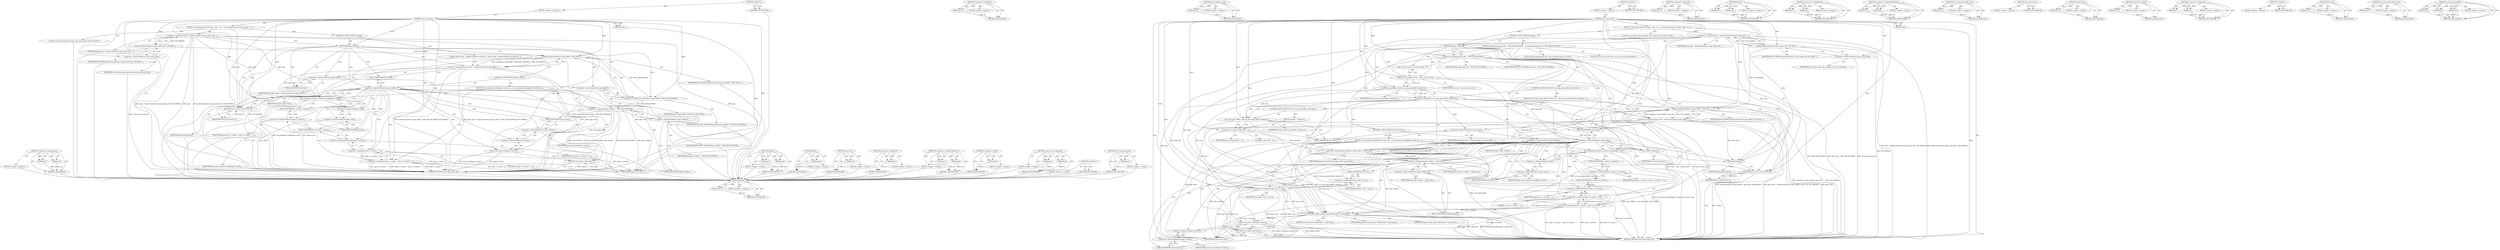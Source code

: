 digraph "account_pipe_buffers" {
vulnerable_110 [label=<(METHOD,&lt;operator&gt;.multiplication)>];
vulnerable_111 [label=<(PARAM,p1)>];
vulnerable_112 [label=<(PARAM,p2)>];
vulnerable_113 [label=<(BLOCK,&lt;empty&gt;,&lt;empty&gt;)>];
vulnerable_114 [label=<(METHOD_RETURN,ANY)>];
vulnerable_6 [label=<(METHOD,&lt;global&gt;)<SUB>1</SUB>>];
vulnerable_7 [label=<(BLOCK,&lt;empty&gt;,&lt;empty&gt;)<SUB>1</SUB>>];
vulnerable_8 [label=<(METHOD,alloc_pipe_info)<SUB>1</SUB>>];
vulnerable_9 [label=<(PARAM,void)<SUB>1</SUB>>];
vulnerable_10 [label=<(BLOCK,{
 	struct pipe_inode_info *pipe;
 
 	pipe = kz...,{
 	struct pipe_inode_info *pipe;
 
 	pipe = kz...)<SUB>2</SUB>>];
vulnerable_11 [label="<(LOCAL,struct pipe_inode_info* pipe: pipe_inode_info*)<SUB>3</SUB>>"];
vulnerable_12 [label=<(&lt;operator&gt;.assignment,pipe = kzalloc(sizeof(struct pipe_inode_info), ...)<SUB>5</SUB>>];
vulnerable_13 [label=<(IDENTIFIER,pipe,pipe = kzalloc(sizeof(struct pipe_inode_info), ...)<SUB>5</SUB>>];
vulnerable_14 [label=<(kzalloc,kzalloc(sizeof(struct pipe_inode_info), GFP_KER...)<SUB>5</SUB>>];
vulnerable_15 [label=<(&lt;operator&gt;.sizeOf,sizeof(struct pipe_inode_info))<SUB>5</SUB>>];
vulnerable_16 [label=<(IDENTIFIER,struct pipe_inode_info,sizeof(struct pipe_inode_info))<SUB>5</SUB>>];
vulnerable_17 [label=<(IDENTIFIER,GFP_KERNEL,kzalloc(sizeof(struct pipe_inode_info), GFP_KER...)<SUB>5</SUB>>];
vulnerable_18 [label=<(CONTROL_STRUCTURE,IF,if (pipe))<SUB>6</SUB>>];
vulnerable_19 [label=<(IDENTIFIER,pipe,if (pipe))<SUB>6</SUB>>];
vulnerable_20 [label=<(BLOCK,{
		pipe-&gt;bufs = kzalloc(sizeof(struct pipe_buf...,{
		pipe-&gt;bufs = kzalloc(sizeof(struct pipe_buf...)<SUB>6</SUB>>];
vulnerable_21 [label=<(&lt;operator&gt;.assignment,pipe-&gt;bufs = kzalloc(sizeof(struct pipe_buffer)...)<SUB>7</SUB>>];
vulnerable_22 [label=<(&lt;operator&gt;.indirectFieldAccess,pipe-&gt;bufs)<SUB>7</SUB>>];
vulnerable_23 [label=<(IDENTIFIER,pipe,pipe-&gt;bufs = kzalloc(sizeof(struct pipe_buffer)...)<SUB>7</SUB>>];
vulnerable_24 [label=<(FIELD_IDENTIFIER,bufs,bufs)<SUB>7</SUB>>];
vulnerable_25 [label=<(kzalloc,kzalloc(sizeof(struct pipe_buffer) * PIPE_DEF_B...)<SUB>7</SUB>>];
vulnerable_26 [label=<(&lt;operator&gt;.multiplication,sizeof(struct pipe_buffer) * PIPE_DEF_BUFFERS)<SUB>7</SUB>>];
vulnerable_27 [label=<(&lt;operator&gt;.sizeOf,sizeof(struct pipe_buffer))<SUB>7</SUB>>];
vulnerable_28 [label=<(IDENTIFIER,struct pipe_buffer,sizeof(struct pipe_buffer))<SUB>7</SUB>>];
vulnerable_29 [label=<(IDENTIFIER,PIPE_DEF_BUFFERS,sizeof(struct pipe_buffer) * PIPE_DEF_BUFFERS)<SUB>7</SUB>>];
vulnerable_30 [label=<(IDENTIFIER,GFP_KERNEL,kzalloc(sizeof(struct pipe_buffer) * PIPE_DEF_B...)<SUB>7</SUB>>];
vulnerable_31 [label=<(CONTROL_STRUCTURE,IF,if (pipe-&gt;bufs))<SUB>8</SUB>>];
vulnerable_32 [label=<(&lt;operator&gt;.indirectFieldAccess,pipe-&gt;bufs)<SUB>8</SUB>>];
vulnerable_33 [label=<(IDENTIFIER,pipe,if (pipe-&gt;bufs))<SUB>8</SUB>>];
vulnerable_34 [label=<(FIELD_IDENTIFIER,bufs,bufs)<SUB>8</SUB>>];
vulnerable_35 [label=<(BLOCK,{
 			init_waitqueue_head(&amp;pipe-&gt;wait);
 			pip...,{
 			init_waitqueue_head(&amp;pipe-&gt;wait);
 			pip...)<SUB>8</SUB>>];
vulnerable_36 [label=<(init_waitqueue_head,init_waitqueue_head(&amp;pipe-&gt;wait))<SUB>9</SUB>>];
vulnerable_37 [label=<(&lt;operator&gt;.addressOf,&amp;pipe-&gt;wait)<SUB>9</SUB>>];
vulnerable_38 [label=<(&lt;operator&gt;.indirectFieldAccess,pipe-&gt;wait)<SUB>9</SUB>>];
vulnerable_39 [label=<(IDENTIFIER,pipe,init_waitqueue_head(&amp;pipe-&gt;wait))<SUB>9</SUB>>];
vulnerable_40 [label=<(FIELD_IDENTIFIER,wait,wait)<SUB>9</SUB>>];
vulnerable_41 [label=<(&lt;operator&gt;.assignment,pipe-&gt;r_counter = pipe-&gt;w_counter = 1)<SUB>10</SUB>>];
vulnerable_42 [label=<(&lt;operator&gt;.indirectFieldAccess,pipe-&gt;r_counter)<SUB>10</SUB>>];
vulnerable_43 [label=<(IDENTIFIER,pipe,pipe-&gt;r_counter = pipe-&gt;w_counter = 1)<SUB>10</SUB>>];
vulnerable_44 [label=<(FIELD_IDENTIFIER,r_counter,r_counter)<SUB>10</SUB>>];
vulnerable_45 [label=<(&lt;operator&gt;.assignment,pipe-&gt;w_counter = 1)<SUB>10</SUB>>];
vulnerable_46 [label=<(&lt;operator&gt;.indirectFieldAccess,pipe-&gt;w_counter)<SUB>10</SUB>>];
vulnerable_47 [label=<(IDENTIFIER,pipe,pipe-&gt;w_counter = 1)<SUB>10</SUB>>];
vulnerable_48 [label=<(FIELD_IDENTIFIER,w_counter,w_counter)<SUB>10</SUB>>];
vulnerable_49 [label=<(LITERAL,1,pipe-&gt;w_counter = 1)<SUB>10</SUB>>];
vulnerable_50 [label=<(&lt;operator&gt;.assignment,pipe-&gt;buffers = PIPE_DEF_BUFFERS)<SUB>11</SUB>>];
vulnerable_51 [label=<(&lt;operator&gt;.indirectFieldAccess,pipe-&gt;buffers)<SUB>11</SUB>>];
vulnerable_52 [label=<(IDENTIFIER,pipe,pipe-&gt;buffers = PIPE_DEF_BUFFERS)<SUB>11</SUB>>];
vulnerable_53 [label=<(FIELD_IDENTIFIER,buffers,buffers)<SUB>11</SUB>>];
vulnerable_54 [label=<(IDENTIFIER,PIPE_DEF_BUFFERS,pipe-&gt;buffers = PIPE_DEF_BUFFERS)<SUB>11</SUB>>];
vulnerable_55 [label=<(mutex_init,mutex_init(&amp;pipe-&gt;mutex))<SUB>12</SUB>>];
vulnerable_56 [label=<(&lt;operator&gt;.addressOf,&amp;pipe-&gt;mutex)<SUB>12</SUB>>];
vulnerable_57 [label=<(&lt;operator&gt;.indirectFieldAccess,pipe-&gt;mutex)<SUB>12</SUB>>];
vulnerable_58 [label=<(IDENTIFIER,pipe,mutex_init(&amp;pipe-&gt;mutex))<SUB>12</SUB>>];
vulnerable_59 [label=<(FIELD_IDENTIFIER,mutex,mutex)<SUB>12</SUB>>];
vulnerable_60 [label=<(RETURN,return pipe;,return pipe;)<SUB>13</SUB>>];
vulnerable_61 [label=<(IDENTIFIER,pipe,return pipe;)<SUB>13</SUB>>];
vulnerable_62 [label=<(kfree,kfree(pipe))<SUB>15</SUB>>];
vulnerable_63 [label=<(IDENTIFIER,pipe,kfree(pipe))<SUB>15</SUB>>];
vulnerable_64 [label=<(RETURN,return NULL;,return NULL;)<SUB>18</SUB>>];
vulnerable_65 [label=<(IDENTIFIER,NULL,return NULL;)<SUB>18</SUB>>];
vulnerable_66 [label=<(METHOD_RETURN,struct pipe_inode_info)<SUB>1</SUB>>];
vulnerable_68 [label=<(METHOD_RETURN,ANY)<SUB>1</SUB>>];
vulnerable_96 [label=<(METHOD,kzalloc)>];
vulnerable_97 [label=<(PARAM,p1)>];
vulnerable_98 [label=<(PARAM,p2)>];
vulnerable_99 [label=<(BLOCK,&lt;empty&gt;,&lt;empty&gt;)>];
vulnerable_100 [label=<(METHOD_RETURN,ANY)>];
vulnerable_127 [label=<(METHOD,kfree)>];
vulnerable_128 [label=<(PARAM,p1)>];
vulnerable_129 [label=<(BLOCK,&lt;empty&gt;,&lt;empty&gt;)>];
vulnerable_130 [label=<(METHOD_RETURN,ANY)>];
vulnerable_123 [label=<(METHOD,mutex_init)>];
vulnerable_124 [label=<(PARAM,p1)>];
vulnerable_125 [label=<(BLOCK,&lt;empty&gt;,&lt;empty&gt;)>];
vulnerable_126 [label=<(METHOD_RETURN,ANY)>];
vulnerable_119 [label=<(METHOD,&lt;operator&gt;.addressOf)>];
vulnerable_120 [label=<(PARAM,p1)>];
vulnerable_121 [label=<(BLOCK,&lt;empty&gt;,&lt;empty&gt;)>];
vulnerable_122 [label=<(METHOD_RETURN,ANY)>];
vulnerable_105 [label=<(METHOD,&lt;operator&gt;.indirectFieldAccess)>];
vulnerable_106 [label=<(PARAM,p1)>];
vulnerable_107 [label=<(PARAM,p2)>];
vulnerable_108 [label=<(BLOCK,&lt;empty&gt;,&lt;empty&gt;)>];
vulnerable_109 [label=<(METHOD_RETURN,ANY)>];
vulnerable_101 [label=<(METHOD,&lt;operator&gt;.sizeOf)>];
vulnerable_102 [label=<(PARAM,p1)>];
vulnerable_103 [label=<(BLOCK,&lt;empty&gt;,&lt;empty&gt;)>];
vulnerable_104 [label=<(METHOD_RETURN,ANY)>];
vulnerable_91 [label=<(METHOD,&lt;operator&gt;.assignment)>];
vulnerable_92 [label=<(PARAM,p1)>];
vulnerable_93 [label=<(PARAM,p2)>];
vulnerable_94 [label=<(BLOCK,&lt;empty&gt;,&lt;empty&gt;)>];
vulnerable_95 [label=<(METHOD_RETURN,ANY)>];
vulnerable_85 [label=<(METHOD,&lt;global&gt;)<SUB>1</SUB>>];
vulnerable_86 [label=<(BLOCK,&lt;empty&gt;,&lt;empty&gt;)>];
vulnerable_87 [label=<(METHOD_RETURN,ANY)>];
vulnerable_115 [label=<(METHOD,init_waitqueue_head)>];
vulnerable_116 [label=<(PARAM,p1)>];
vulnerable_117 [label=<(BLOCK,&lt;empty&gt;,&lt;empty&gt;)>];
vulnerable_118 [label=<(METHOD_RETURN,ANY)>];
fixed_187 [label=<(METHOD,kfree)>];
fixed_188 [label=<(PARAM,p1)>];
fixed_189 [label=<(BLOCK,&lt;empty&gt;,&lt;empty&gt;)>];
fixed_190 [label=<(METHOD_RETURN,ANY)>];
fixed_143 [label=<(METHOD,&lt;operator&gt;.logicalNot)>];
fixed_144 [label=<(PARAM,p1)>];
fixed_145 [label=<(BLOCK,&lt;empty&gt;,&lt;empty&gt;)>];
fixed_146 [label=<(METHOD_RETURN,ANY)>];
fixed_165 [label=<(METHOD,init_waitqueue_head)>];
fixed_166 [label=<(PARAM,p1)>];
fixed_167 [label=<(BLOCK,&lt;empty&gt;,&lt;empty&gt;)>];
fixed_168 [label=<(METHOD_RETURN,ANY)>];
fixed_6 [label=<(METHOD,&lt;global&gt;)<SUB>1</SUB>>];
fixed_7 [label=<(BLOCK,&lt;empty&gt;,&lt;empty&gt;)<SUB>1</SUB>>];
fixed_8 [label=<(METHOD,alloc_pipe_info)<SUB>1</SUB>>];
fixed_9 [label=<(PARAM,void)<SUB>1</SUB>>];
fixed_10 [label=<(BLOCK,{
 	struct pipe_inode_info *pipe;
 
 	pipe = kz...,{
 	struct pipe_inode_info *pipe;
 
 	pipe = kz...)<SUB>2</SUB>>];
fixed_11 [label="<(LOCAL,struct pipe_inode_info* pipe: pipe_inode_info*)<SUB>3</SUB>>"];
fixed_12 [label=<(&lt;operator&gt;.assignment,pipe = kzalloc(sizeof(struct pipe_inode_info), ...)<SUB>5</SUB>>];
fixed_13 [label=<(IDENTIFIER,pipe,pipe = kzalloc(sizeof(struct pipe_inode_info), ...)<SUB>5</SUB>>];
fixed_14 [label=<(kzalloc,kzalloc(sizeof(struct pipe_inode_info), GFP_KER...)<SUB>5</SUB>>];
fixed_15 [label=<(&lt;operator&gt;.sizeOf,sizeof(struct pipe_inode_info))<SUB>5</SUB>>];
fixed_16 [label=<(IDENTIFIER,struct pipe_inode_info,sizeof(struct pipe_inode_info))<SUB>5</SUB>>];
fixed_17 [label=<(IDENTIFIER,GFP_KERNEL,kzalloc(sizeof(struct pipe_inode_info), GFP_KER...)<SUB>5</SUB>>];
fixed_18 [label=<(CONTROL_STRUCTURE,IF,if (pipe))<SUB>6</SUB>>];
fixed_19 [label=<(IDENTIFIER,pipe,if (pipe))<SUB>6</SUB>>];
fixed_20 [label=<(BLOCK,{
		unsigned long pipe_bufs = PIPE_DEF_BUFFERS;...,{
		unsigned long pipe_bufs = PIPE_DEF_BUFFERS;...)<SUB>6</SUB>>];
fixed_21 [label="<(LOCAL,long unsigned pipe_bufs: long unsigned)<SUB>7</SUB>>"];
fixed_22 [label=<(&lt;operator&gt;.assignment,pipe_bufs = PIPE_DEF_BUFFERS)<SUB>7</SUB>>];
fixed_23 [label=<(IDENTIFIER,pipe_bufs,pipe_bufs = PIPE_DEF_BUFFERS)<SUB>7</SUB>>];
fixed_24 [label=<(IDENTIFIER,PIPE_DEF_BUFFERS,pipe_bufs = PIPE_DEF_BUFFERS)<SUB>7</SUB>>];
fixed_25 [label="<(LOCAL,struct user_struct* user: user_struct*)<SUB>8</SUB>>"];
fixed_26 [label=<(&lt;operator&gt;.assignment,*user = get_current_user())<SUB>8</SUB>>];
fixed_27 [label=<(IDENTIFIER,user,*user = get_current_user())<SUB>8</SUB>>];
fixed_28 [label=<(get_current_user,get_current_user())<SUB>8</SUB>>];
fixed_29 [label=<(CONTROL_STRUCTURE,IF,if (!too_many_pipe_buffers_hard(user)))<SUB>10</SUB>>];
fixed_30 [label=<(&lt;operator&gt;.logicalNot,!too_many_pipe_buffers_hard(user))<SUB>10</SUB>>];
fixed_31 [label=<(too_many_pipe_buffers_hard,too_many_pipe_buffers_hard(user))<SUB>10</SUB>>];
fixed_32 [label=<(IDENTIFIER,user,too_many_pipe_buffers_hard(user))<SUB>10</SUB>>];
fixed_33 [label=<(BLOCK,{
			if (too_many_pipe_buffers_soft(user))
				...,{
			if (too_many_pipe_buffers_soft(user))
				...)<SUB>10</SUB>>];
fixed_34 [label=<(CONTROL_STRUCTURE,IF,if (too_many_pipe_buffers_soft(user)))<SUB>11</SUB>>];
fixed_35 [label=<(too_many_pipe_buffers_soft,too_many_pipe_buffers_soft(user))<SUB>11</SUB>>];
fixed_36 [label=<(IDENTIFIER,user,too_many_pipe_buffers_soft(user))<SUB>11</SUB>>];
fixed_37 [label=<(BLOCK,&lt;empty&gt;,&lt;empty&gt;)<SUB>12</SUB>>];
fixed_38 [label=<(&lt;operator&gt;.assignment,pipe_bufs = 1)<SUB>12</SUB>>];
fixed_39 [label=<(IDENTIFIER,pipe_bufs,pipe_bufs = 1)<SUB>12</SUB>>];
fixed_40 [label=<(LITERAL,1,pipe_bufs = 1)<SUB>12</SUB>>];
fixed_41 [label=<(&lt;operator&gt;.assignment,pipe-&gt;bufs = kzalloc(sizeof(struct pipe_buffer)...)<SUB>13</SUB>>];
fixed_42 [label=<(&lt;operator&gt;.indirectFieldAccess,pipe-&gt;bufs)<SUB>13</SUB>>];
fixed_43 [label=<(IDENTIFIER,pipe,pipe-&gt;bufs = kzalloc(sizeof(struct pipe_buffer)...)<SUB>13</SUB>>];
fixed_44 [label=<(FIELD_IDENTIFIER,bufs,bufs)<SUB>13</SUB>>];
fixed_45 [label=<(kzalloc,kzalloc(sizeof(struct pipe_buffer) * pipe_bufs,...)<SUB>13</SUB>>];
fixed_46 [label=<(&lt;operator&gt;.multiplication,sizeof(struct pipe_buffer) * pipe_bufs)<SUB>13</SUB>>];
fixed_47 [label=<(&lt;operator&gt;.sizeOf,sizeof(struct pipe_buffer))<SUB>13</SUB>>];
fixed_48 [label=<(IDENTIFIER,struct pipe_buffer,sizeof(struct pipe_buffer))<SUB>13</SUB>>];
fixed_49 [label=<(IDENTIFIER,pipe_bufs,sizeof(struct pipe_buffer) * pipe_bufs)<SUB>13</SUB>>];
fixed_50 [label=<(IDENTIFIER,GFP_KERNEL,kzalloc(sizeof(struct pipe_buffer) * pipe_bufs,...)<SUB>13</SUB>>];
fixed_51 [label=<(CONTROL_STRUCTURE,IF,if (pipe-&gt;bufs))<SUB>16</SUB>>];
fixed_52 [label=<(&lt;operator&gt;.indirectFieldAccess,pipe-&gt;bufs)<SUB>16</SUB>>];
fixed_53 [label=<(IDENTIFIER,pipe,if (pipe-&gt;bufs))<SUB>16</SUB>>];
fixed_54 [label=<(FIELD_IDENTIFIER,bufs,bufs)<SUB>16</SUB>>];
fixed_55 [label=<(BLOCK,{
 			init_waitqueue_head(&amp;pipe-&gt;wait);
 			pip...,{
 			init_waitqueue_head(&amp;pipe-&gt;wait);
 			pip...)<SUB>16</SUB>>];
fixed_56 [label=<(init_waitqueue_head,init_waitqueue_head(&amp;pipe-&gt;wait))<SUB>17</SUB>>];
fixed_57 [label=<(&lt;operator&gt;.addressOf,&amp;pipe-&gt;wait)<SUB>17</SUB>>];
fixed_58 [label=<(&lt;operator&gt;.indirectFieldAccess,pipe-&gt;wait)<SUB>17</SUB>>];
fixed_59 [label=<(IDENTIFIER,pipe,init_waitqueue_head(&amp;pipe-&gt;wait))<SUB>17</SUB>>];
fixed_60 [label=<(FIELD_IDENTIFIER,wait,wait)<SUB>17</SUB>>];
fixed_61 [label=<(&lt;operator&gt;.assignment,pipe-&gt;r_counter = pipe-&gt;w_counter = 1)<SUB>18</SUB>>];
fixed_62 [label=<(&lt;operator&gt;.indirectFieldAccess,pipe-&gt;r_counter)<SUB>18</SUB>>];
fixed_63 [label=<(IDENTIFIER,pipe,pipe-&gt;r_counter = pipe-&gt;w_counter = 1)<SUB>18</SUB>>];
fixed_64 [label=<(FIELD_IDENTIFIER,r_counter,r_counter)<SUB>18</SUB>>];
fixed_65 [label=<(&lt;operator&gt;.assignment,pipe-&gt;w_counter = 1)<SUB>18</SUB>>];
fixed_66 [label=<(&lt;operator&gt;.indirectFieldAccess,pipe-&gt;w_counter)<SUB>18</SUB>>];
fixed_67 [label=<(IDENTIFIER,pipe,pipe-&gt;w_counter = 1)<SUB>18</SUB>>];
fixed_68 [label=<(FIELD_IDENTIFIER,w_counter,w_counter)<SUB>18</SUB>>];
fixed_69 [label=<(LITERAL,1,pipe-&gt;w_counter = 1)<SUB>18</SUB>>];
fixed_70 [label=<(&lt;operator&gt;.assignment,pipe-&gt;buffers = pipe_bufs)<SUB>19</SUB>>];
fixed_71 [label=<(&lt;operator&gt;.indirectFieldAccess,pipe-&gt;buffers)<SUB>19</SUB>>];
fixed_72 [label=<(IDENTIFIER,pipe,pipe-&gt;buffers = pipe_bufs)<SUB>19</SUB>>];
fixed_73 [label=<(FIELD_IDENTIFIER,buffers,buffers)<SUB>19</SUB>>];
fixed_74 [label=<(IDENTIFIER,pipe_bufs,pipe-&gt;buffers = pipe_bufs)<SUB>19</SUB>>];
fixed_75 [label=<(&lt;operator&gt;.assignment,pipe-&gt;user = user)<SUB>20</SUB>>];
fixed_76 [label=<(&lt;operator&gt;.indirectFieldAccess,pipe-&gt;user)<SUB>20</SUB>>];
fixed_77 [label=<(IDENTIFIER,pipe,pipe-&gt;user = user)<SUB>20</SUB>>];
fixed_78 [label=<(FIELD_IDENTIFIER,user,user)<SUB>20</SUB>>];
fixed_79 [label=<(IDENTIFIER,user,pipe-&gt;user = user)<SUB>20</SUB>>];
fixed_80 [label=<(account_pipe_buffers,account_pipe_buffers(pipe, 0, pipe_bufs))<SUB>21</SUB>>];
fixed_81 [label=<(IDENTIFIER,pipe,account_pipe_buffers(pipe, 0, pipe_bufs))<SUB>21</SUB>>];
fixed_82 [label=<(LITERAL,0,account_pipe_buffers(pipe, 0, pipe_bufs))<SUB>21</SUB>>];
fixed_83 [label=<(IDENTIFIER,pipe_bufs,account_pipe_buffers(pipe, 0, pipe_bufs))<SUB>21</SUB>>];
fixed_84 [label=<(mutex_init,mutex_init(&amp;pipe-&gt;mutex))<SUB>22</SUB>>];
fixed_85 [label=<(&lt;operator&gt;.addressOf,&amp;pipe-&gt;mutex)<SUB>22</SUB>>];
fixed_86 [label=<(&lt;operator&gt;.indirectFieldAccess,pipe-&gt;mutex)<SUB>22</SUB>>];
fixed_87 [label=<(IDENTIFIER,pipe,mutex_init(&amp;pipe-&gt;mutex))<SUB>22</SUB>>];
fixed_88 [label=<(FIELD_IDENTIFIER,mutex,mutex)<SUB>22</SUB>>];
fixed_89 [label=<(RETURN,return pipe;,return pipe;)<SUB>23</SUB>>];
fixed_90 [label=<(IDENTIFIER,pipe,return pipe;)<SUB>23</SUB>>];
fixed_91 [label=<(free_uid,free_uid(user))<SUB>25</SUB>>];
fixed_92 [label=<(IDENTIFIER,user,free_uid(user))<SUB>25</SUB>>];
fixed_93 [label=<(kfree,kfree(pipe))<SUB>26</SUB>>];
fixed_94 [label=<(IDENTIFIER,pipe,kfree(pipe))<SUB>26</SUB>>];
fixed_95 [label=<(RETURN,return NULL;,return NULL;)<SUB>29</SUB>>];
fixed_96 [label=<(IDENTIFIER,NULL,return NULL;)<SUB>29</SUB>>];
fixed_97 [label=<(METHOD_RETURN,struct pipe_inode_info)<SUB>1</SUB>>];
fixed_99 [label=<(METHOD_RETURN,ANY)<SUB>1</SUB>>];
fixed_169 [label=<(METHOD,&lt;operator&gt;.addressOf)>];
fixed_170 [label=<(PARAM,p1)>];
fixed_171 [label=<(BLOCK,&lt;empty&gt;,&lt;empty&gt;)>];
fixed_172 [label=<(METHOD_RETURN,ANY)>];
fixed_131 [label=<(METHOD,kzalloc)>];
fixed_132 [label=<(PARAM,p1)>];
fixed_133 [label=<(PARAM,p2)>];
fixed_134 [label=<(BLOCK,&lt;empty&gt;,&lt;empty&gt;)>];
fixed_135 [label=<(METHOD_RETURN,ANY)>];
fixed_160 [label=<(METHOD,&lt;operator&gt;.multiplication)>];
fixed_161 [label=<(PARAM,p1)>];
fixed_162 [label=<(PARAM,p2)>];
fixed_163 [label=<(BLOCK,&lt;empty&gt;,&lt;empty&gt;)>];
fixed_164 [label=<(METHOD_RETURN,ANY)>];
fixed_155 [label=<(METHOD,&lt;operator&gt;.indirectFieldAccess)>];
fixed_156 [label=<(PARAM,p1)>];
fixed_157 [label=<(PARAM,p2)>];
fixed_158 [label=<(BLOCK,&lt;empty&gt;,&lt;empty&gt;)>];
fixed_159 [label=<(METHOD_RETURN,ANY)>];
fixed_151 [label=<(METHOD,too_many_pipe_buffers_soft)>];
fixed_152 [label=<(PARAM,p1)>];
fixed_153 [label=<(BLOCK,&lt;empty&gt;,&lt;empty&gt;)>];
fixed_154 [label=<(METHOD_RETURN,ANY)>];
fixed_140 [label=<(METHOD,get_current_user)>];
fixed_141 [label=<(BLOCK,&lt;empty&gt;,&lt;empty&gt;)>];
fixed_142 [label=<(METHOD_RETURN,ANY)>];
fixed_179 [label=<(METHOD,mutex_init)>];
fixed_180 [label=<(PARAM,p1)>];
fixed_181 [label=<(BLOCK,&lt;empty&gt;,&lt;empty&gt;)>];
fixed_182 [label=<(METHOD_RETURN,ANY)>];
fixed_136 [label=<(METHOD,&lt;operator&gt;.sizeOf)>];
fixed_137 [label=<(PARAM,p1)>];
fixed_138 [label=<(BLOCK,&lt;empty&gt;,&lt;empty&gt;)>];
fixed_139 [label=<(METHOD_RETURN,ANY)>];
fixed_126 [label=<(METHOD,&lt;operator&gt;.assignment)>];
fixed_127 [label=<(PARAM,p1)>];
fixed_128 [label=<(PARAM,p2)>];
fixed_129 [label=<(BLOCK,&lt;empty&gt;,&lt;empty&gt;)>];
fixed_130 [label=<(METHOD_RETURN,ANY)>];
fixed_120 [label=<(METHOD,&lt;global&gt;)<SUB>1</SUB>>];
fixed_121 [label=<(BLOCK,&lt;empty&gt;,&lt;empty&gt;)>];
fixed_122 [label=<(METHOD_RETURN,ANY)>];
fixed_183 [label=<(METHOD,free_uid)>];
fixed_184 [label=<(PARAM,p1)>];
fixed_185 [label=<(BLOCK,&lt;empty&gt;,&lt;empty&gt;)>];
fixed_186 [label=<(METHOD_RETURN,ANY)>];
fixed_147 [label=<(METHOD,too_many_pipe_buffers_hard)>];
fixed_148 [label=<(PARAM,p1)>];
fixed_149 [label=<(BLOCK,&lt;empty&gt;,&lt;empty&gt;)>];
fixed_150 [label=<(METHOD_RETURN,ANY)>];
fixed_173 [label=<(METHOD,account_pipe_buffers)>];
fixed_174 [label=<(PARAM,p1)>];
fixed_175 [label=<(PARAM,p2)>];
fixed_176 [label=<(PARAM,p3)>];
fixed_177 [label=<(BLOCK,&lt;empty&gt;,&lt;empty&gt;)>];
fixed_178 [label=<(METHOD_RETURN,ANY)>];
vulnerable_110 -> vulnerable_111  [key=0, label="AST: "];
vulnerable_110 -> vulnerable_111  [key=1, label="DDG: "];
vulnerable_110 -> vulnerable_113  [key=0, label="AST: "];
vulnerable_110 -> vulnerable_112  [key=0, label="AST: "];
vulnerable_110 -> vulnerable_112  [key=1, label="DDG: "];
vulnerable_110 -> vulnerable_114  [key=0, label="AST: "];
vulnerable_110 -> vulnerable_114  [key=1, label="CFG: "];
vulnerable_111 -> vulnerable_114  [key=0, label="DDG: p1"];
vulnerable_112 -> vulnerable_114  [key=0, label="DDG: p2"];
vulnerable_113 -> fixed_187  [key=0];
vulnerable_114 -> fixed_187  [key=0];
vulnerable_6 -> vulnerable_7  [key=0, label="AST: "];
vulnerable_6 -> vulnerable_68  [key=0, label="AST: "];
vulnerable_6 -> vulnerable_68  [key=1, label="CFG: "];
vulnerable_7 -> vulnerable_8  [key=0, label="AST: "];
vulnerable_8 -> vulnerable_9  [key=0, label="AST: "];
vulnerable_8 -> vulnerable_9  [key=1, label="DDG: "];
vulnerable_8 -> vulnerable_10  [key=0, label="AST: "];
vulnerable_8 -> vulnerable_66  [key=0, label="AST: "];
vulnerable_8 -> vulnerable_15  [key=0, label="CFG: "];
vulnerable_8 -> vulnerable_64  [key=0, label="DDG: "];
vulnerable_8 -> vulnerable_19  [key=0, label="DDG: "];
vulnerable_8 -> vulnerable_65  [key=0, label="DDG: "];
vulnerable_8 -> vulnerable_14  [key=0, label="DDG: "];
vulnerable_8 -> vulnerable_62  [key=0, label="DDG: "];
vulnerable_8 -> vulnerable_25  [key=0, label="DDG: "];
vulnerable_8 -> vulnerable_41  [key=0, label="DDG: "];
vulnerable_8 -> vulnerable_50  [key=0, label="DDG: "];
vulnerable_8 -> vulnerable_26  [key=0, label="DDG: "];
vulnerable_8 -> vulnerable_61  [key=0, label="DDG: "];
vulnerable_8 -> vulnerable_45  [key=0, label="DDG: "];
vulnerable_9 -> vulnerable_66  [key=0, label="DDG: "];
vulnerable_10 -> vulnerable_11  [key=0, label="AST: "];
vulnerable_10 -> vulnerable_12  [key=0, label="AST: "];
vulnerable_10 -> vulnerable_18  [key=0, label="AST: "];
vulnerable_10 -> vulnerable_64  [key=0, label="AST: "];
vulnerable_11 -> fixed_187  [key=0];
vulnerable_12 -> vulnerable_13  [key=0, label="AST: "];
vulnerable_12 -> vulnerable_14  [key=0, label="AST: "];
vulnerable_12 -> vulnerable_19  [key=0, label="CFG: "];
vulnerable_12 -> vulnerable_66  [key=0, label="DDG: pipe"];
vulnerable_12 -> vulnerable_66  [key=1, label="DDG: kzalloc(sizeof(struct pipe_inode_info), GFP_KERNEL)"];
vulnerable_12 -> vulnerable_66  [key=2, label="DDG: pipe = kzalloc(sizeof(struct pipe_inode_info), GFP_KERNEL)"];
vulnerable_12 -> vulnerable_62  [key=0, label="DDG: pipe"];
vulnerable_12 -> vulnerable_36  [key=0, label="DDG: pipe"];
vulnerable_12 -> vulnerable_55  [key=0, label="DDG: pipe"];
vulnerable_12 -> vulnerable_61  [key=0, label="DDG: pipe"];
vulnerable_13 -> fixed_187  [key=0];
vulnerable_14 -> vulnerable_15  [key=0, label="AST: "];
vulnerable_14 -> vulnerable_17  [key=0, label="AST: "];
vulnerable_14 -> vulnerable_12  [key=0, label="CFG: "];
vulnerable_14 -> vulnerable_12  [key=1, label="DDG: GFP_KERNEL"];
vulnerable_14 -> vulnerable_25  [key=0, label="DDG: GFP_KERNEL"];
vulnerable_15 -> vulnerable_16  [key=0, label="AST: "];
vulnerable_15 -> vulnerable_14  [key=0, label="CFG: "];
vulnerable_15 -> vulnerable_66  [key=0, label="DDG: struct pipe_inode_info"];
vulnerable_16 -> fixed_187  [key=0];
vulnerable_17 -> fixed_187  [key=0];
vulnerable_18 -> vulnerable_19  [key=0, label="AST: "];
vulnerable_18 -> vulnerable_20  [key=0, label="AST: "];
vulnerable_19 -> vulnerable_24  [key=0, label="CFG: "];
vulnerable_19 -> vulnerable_24  [key=1, label="CDG: "];
vulnerable_19 -> vulnerable_64  [key=0, label="CFG: "];
vulnerable_19 -> vulnerable_64  [key=1, label="CDG: "];
vulnerable_19 -> vulnerable_34  [key=0, label="CDG: "];
vulnerable_19 -> vulnerable_21  [key=0, label="CDG: "];
vulnerable_19 -> vulnerable_32  [key=0, label="CDG: "];
vulnerable_19 -> vulnerable_26  [key=0, label="CDG: "];
vulnerable_19 -> vulnerable_25  [key=0, label="CDG: "];
vulnerable_19 -> vulnerable_22  [key=0, label="CDG: "];
vulnerable_19 -> vulnerable_27  [key=0, label="CDG: "];
vulnerable_20 -> vulnerable_21  [key=0, label="AST: "];
vulnerable_20 -> vulnerable_31  [key=0, label="AST: "];
vulnerable_20 -> vulnerable_62  [key=0, label="AST: "];
vulnerable_21 -> vulnerable_22  [key=0, label="AST: "];
vulnerable_21 -> vulnerable_25  [key=0, label="AST: "];
vulnerable_21 -> vulnerable_34  [key=0, label="CFG: "];
vulnerable_21 -> vulnerable_66  [key=0, label="DDG: pipe-&gt;bufs"];
vulnerable_21 -> vulnerable_66  [key=1, label="DDG: kzalloc(sizeof(struct pipe_buffer) * PIPE_DEF_BUFFERS, GFP_KERNEL)"];
vulnerable_21 -> vulnerable_66  [key=2, label="DDG: pipe-&gt;bufs = kzalloc(sizeof(struct pipe_buffer) * PIPE_DEF_BUFFERS, GFP_KERNEL)"];
vulnerable_21 -> vulnerable_62  [key=0, label="DDG: pipe-&gt;bufs"];
vulnerable_21 -> vulnerable_61  [key=0, label="DDG: pipe-&gt;bufs"];
vulnerable_22 -> vulnerable_23  [key=0, label="AST: "];
vulnerable_22 -> vulnerable_24  [key=0, label="AST: "];
vulnerable_22 -> vulnerable_27  [key=0, label="CFG: "];
vulnerable_23 -> fixed_187  [key=0];
vulnerable_24 -> vulnerable_22  [key=0, label="CFG: "];
vulnerable_25 -> vulnerable_26  [key=0, label="AST: "];
vulnerable_25 -> vulnerable_30  [key=0, label="AST: "];
vulnerable_25 -> vulnerable_21  [key=0, label="CFG: "];
vulnerable_25 -> vulnerable_21  [key=1, label="DDG: sizeof(struct pipe_buffer) * PIPE_DEF_BUFFERS"];
vulnerable_25 -> vulnerable_21  [key=2, label="DDG: GFP_KERNEL"];
vulnerable_25 -> vulnerable_66  [key=0, label="DDG: sizeof(struct pipe_buffer) * PIPE_DEF_BUFFERS"];
vulnerable_25 -> vulnerable_66  [key=1, label="DDG: GFP_KERNEL"];
vulnerable_26 -> vulnerable_27  [key=0, label="AST: "];
vulnerable_26 -> vulnerable_29  [key=0, label="AST: "];
vulnerable_26 -> vulnerable_25  [key=0, label="CFG: "];
vulnerable_26 -> vulnerable_25  [key=1, label="DDG: PIPE_DEF_BUFFERS"];
vulnerable_26 -> vulnerable_50  [key=0, label="DDG: PIPE_DEF_BUFFERS"];
vulnerable_27 -> vulnerable_28  [key=0, label="AST: "];
vulnerable_27 -> vulnerable_26  [key=0, label="CFG: "];
vulnerable_27 -> vulnerable_66  [key=0, label="DDG: struct pipe_buffer"];
vulnerable_28 -> fixed_187  [key=0];
vulnerable_29 -> fixed_187  [key=0];
vulnerable_30 -> fixed_187  [key=0];
vulnerable_31 -> vulnerable_32  [key=0, label="AST: "];
vulnerable_31 -> vulnerable_35  [key=0, label="AST: "];
vulnerable_32 -> vulnerable_33  [key=0, label="AST: "];
vulnerable_32 -> vulnerable_34  [key=0, label="AST: "];
vulnerable_32 -> vulnerable_40  [key=0, label="CFG: "];
vulnerable_32 -> vulnerable_40  [key=1, label="CDG: "];
vulnerable_32 -> vulnerable_62  [key=0, label="CFG: "];
vulnerable_32 -> vulnerable_62  [key=1, label="CDG: "];
vulnerable_32 -> vulnerable_48  [key=0, label="CDG: "];
vulnerable_32 -> vulnerable_60  [key=0, label="CDG: "];
vulnerable_32 -> vulnerable_64  [key=0, label="CDG: "];
vulnerable_32 -> vulnerable_42  [key=0, label="CDG: "];
vulnerable_32 -> vulnerable_51  [key=0, label="CDG: "];
vulnerable_32 -> vulnerable_57  [key=0, label="CDG: "];
vulnerable_32 -> vulnerable_36  [key=0, label="CDG: "];
vulnerable_32 -> vulnerable_37  [key=0, label="CDG: "];
vulnerable_32 -> vulnerable_46  [key=0, label="CDG: "];
vulnerable_32 -> vulnerable_53  [key=0, label="CDG: "];
vulnerable_32 -> vulnerable_38  [key=0, label="CDG: "];
vulnerable_32 -> vulnerable_56  [key=0, label="CDG: "];
vulnerable_32 -> vulnerable_41  [key=0, label="CDG: "];
vulnerable_32 -> vulnerable_45  [key=0, label="CDG: "];
vulnerable_32 -> vulnerable_50  [key=0, label="CDG: "];
vulnerable_32 -> vulnerable_59  [key=0, label="CDG: "];
vulnerable_32 -> vulnerable_44  [key=0, label="CDG: "];
vulnerable_32 -> vulnerable_55  [key=0, label="CDG: "];
vulnerable_33 -> fixed_187  [key=0];
vulnerable_34 -> vulnerable_32  [key=0, label="CFG: "];
vulnerable_35 -> vulnerable_36  [key=0, label="AST: "];
vulnerable_35 -> vulnerable_41  [key=0, label="AST: "];
vulnerable_35 -> vulnerable_50  [key=0, label="AST: "];
vulnerable_35 -> vulnerable_55  [key=0, label="AST: "];
vulnerable_35 -> vulnerable_60  [key=0, label="AST: "];
vulnerable_36 -> vulnerable_37  [key=0, label="AST: "];
vulnerable_36 -> vulnerable_44  [key=0, label="CFG: "];
vulnerable_36 -> vulnerable_66  [key=0, label="DDG: &amp;pipe-&gt;wait"];
vulnerable_36 -> vulnerable_66  [key=1, label="DDG: init_waitqueue_head(&amp;pipe-&gt;wait)"];
vulnerable_37 -> vulnerable_38  [key=0, label="AST: "];
vulnerable_37 -> vulnerable_36  [key=0, label="CFG: "];
vulnerable_38 -> vulnerable_39  [key=0, label="AST: "];
vulnerable_38 -> vulnerable_40  [key=0, label="AST: "];
vulnerable_38 -> vulnerable_37  [key=0, label="CFG: "];
vulnerable_39 -> fixed_187  [key=0];
vulnerable_40 -> vulnerable_38  [key=0, label="CFG: "];
vulnerable_41 -> vulnerable_42  [key=0, label="AST: "];
vulnerable_41 -> vulnerable_45  [key=0, label="AST: "];
vulnerable_41 -> vulnerable_53  [key=0, label="CFG: "];
vulnerable_41 -> vulnerable_66  [key=0, label="DDG: pipe-&gt;r_counter"];
vulnerable_41 -> vulnerable_66  [key=1, label="DDG: pipe-&gt;w_counter = 1"];
vulnerable_41 -> vulnerable_66  [key=2, label="DDG: pipe-&gt;r_counter = pipe-&gt;w_counter = 1"];
vulnerable_41 -> vulnerable_61  [key=0, label="DDG: pipe-&gt;r_counter"];
vulnerable_42 -> vulnerable_43  [key=0, label="AST: "];
vulnerable_42 -> vulnerable_44  [key=0, label="AST: "];
vulnerable_42 -> vulnerable_48  [key=0, label="CFG: "];
vulnerable_43 -> fixed_187  [key=0];
vulnerable_44 -> vulnerable_42  [key=0, label="CFG: "];
vulnerable_45 -> vulnerable_46  [key=0, label="AST: "];
vulnerable_45 -> vulnerable_49  [key=0, label="AST: "];
vulnerable_45 -> vulnerable_41  [key=0, label="CFG: "];
vulnerable_45 -> vulnerable_41  [key=1, label="DDG: pipe-&gt;w_counter"];
vulnerable_45 -> vulnerable_66  [key=0, label="DDG: pipe-&gt;w_counter"];
vulnerable_45 -> vulnerable_61  [key=0, label="DDG: pipe-&gt;w_counter"];
vulnerable_46 -> vulnerable_47  [key=0, label="AST: "];
vulnerable_46 -> vulnerable_48  [key=0, label="AST: "];
vulnerable_46 -> vulnerable_45  [key=0, label="CFG: "];
vulnerable_47 -> fixed_187  [key=0];
vulnerable_48 -> vulnerable_46  [key=0, label="CFG: "];
vulnerable_49 -> fixed_187  [key=0];
vulnerable_50 -> vulnerable_51  [key=0, label="AST: "];
vulnerable_50 -> vulnerable_54  [key=0, label="AST: "];
vulnerable_50 -> vulnerable_59  [key=0, label="CFG: "];
vulnerable_50 -> vulnerable_66  [key=0, label="DDG: pipe-&gt;buffers"];
vulnerable_50 -> vulnerable_66  [key=1, label="DDG: PIPE_DEF_BUFFERS"];
vulnerable_50 -> vulnerable_66  [key=2, label="DDG: pipe-&gt;buffers = PIPE_DEF_BUFFERS"];
vulnerable_50 -> vulnerable_61  [key=0, label="DDG: pipe-&gt;buffers"];
vulnerable_51 -> vulnerable_52  [key=0, label="AST: "];
vulnerable_51 -> vulnerable_53  [key=0, label="AST: "];
vulnerable_51 -> vulnerable_50  [key=0, label="CFG: "];
vulnerable_52 -> fixed_187  [key=0];
vulnerable_53 -> vulnerable_51  [key=0, label="CFG: "];
vulnerable_54 -> fixed_187  [key=0];
vulnerable_55 -> vulnerable_56  [key=0, label="AST: "];
vulnerable_55 -> vulnerable_60  [key=0, label="CFG: "];
vulnerable_55 -> vulnerable_66  [key=0, label="DDG: &amp;pipe-&gt;mutex"];
vulnerable_55 -> vulnerable_66  [key=1, label="DDG: mutex_init(&amp;pipe-&gt;mutex)"];
vulnerable_56 -> vulnerable_57  [key=0, label="AST: "];
vulnerable_56 -> vulnerable_55  [key=0, label="CFG: "];
vulnerable_57 -> vulnerable_58  [key=0, label="AST: "];
vulnerable_57 -> vulnerable_59  [key=0, label="AST: "];
vulnerable_57 -> vulnerable_56  [key=0, label="CFG: "];
vulnerable_58 -> fixed_187  [key=0];
vulnerable_59 -> vulnerable_57  [key=0, label="CFG: "];
vulnerable_60 -> vulnerable_61  [key=0, label="AST: "];
vulnerable_60 -> vulnerable_66  [key=0, label="CFG: "];
vulnerable_60 -> vulnerable_66  [key=1, label="DDG: &lt;RET&gt;"];
vulnerable_61 -> vulnerable_60  [key=0, label="DDG: pipe"];
vulnerable_62 -> vulnerable_63  [key=0, label="AST: "];
vulnerable_62 -> vulnerable_64  [key=0, label="CFG: "];
vulnerable_63 -> fixed_187  [key=0];
vulnerable_64 -> vulnerable_65  [key=0, label="AST: "];
vulnerable_64 -> vulnerable_66  [key=0, label="CFG: "];
vulnerable_64 -> vulnerable_66  [key=1, label="DDG: &lt;RET&gt;"];
vulnerable_65 -> vulnerable_64  [key=0, label="DDG: NULL"];
vulnerable_66 -> fixed_187  [key=0];
vulnerable_68 -> fixed_187  [key=0];
vulnerable_96 -> vulnerable_97  [key=0, label="AST: "];
vulnerable_96 -> vulnerable_97  [key=1, label="DDG: "];
vulnerable_96 -> vulnerable_99  [key=0, label="AST: "];
vulnerable_96 -> vulnerable_98  [key=0, label="AST: "];
vulnerable_96 -> vulnerable_98  [key=1, label="DDG: "];
vulnerable_96 -> vulnerable_100  [key=0, label="AST: "];
vulnerable_96 -> vulnerable_100  [key=1, label="CFG: "];
vulnerable_97 -> vulnerable_100  [key=0, label="DDG: p1"];
vulnerable_98 -> vulnerable_100  [key=0, label="DDG: p2"];
vulnerable_99 -> fixed_187  [key=0];
vulnerable_100 -> fixed_187  [key=0];
vulnerable_127 -> vulnerable_128  [key=0, label="AST: "];
vulnerable_127 -> vulnerable_128  [key=1, label="DDG: "];
vulnerable_127 -> vulnerable_129  [key=0, label="AST: "];
vulnerable_127 -> vulnerable_130  [key=0, label="AST: "];
vulnerable_127 -> vulnerable_130  [key=1, label="CFG: "];
vulnerable_128 -> vulnerable_130  [key=0, label="DDG: p1"];
vulnerable_129 -> fixed_187  [key=0];
vulnerable_130 -> fixed_187  [key=0];
vulnerable_123 -> vulnerable_124  [key=0, label="AST: "];
vulnerable_123 -> vulnerable_124  [key=1, label="DDG: "];
vulnerable_123 -> vulnerable_125  [key=0, label="AST: "];
vulnerable_123 -> vulnerable_126  [key=0, label="AST: "];
vulnerable_123 -> vulnerable_126  [key=1, label="CFG: "];
vulnerable_124 -> vulnerable_126  [key=0, label="DDG: p1"];
vulnerable_125 -> fixed_187  [key=0];
vulnerable_126 -> fixed_187  [key=0];
vulnerable_119 -> vulnerable_120  [key=0, label="AST: "];
vulnerable_119 -> vulnerable_120  [key=1, label="DDG: "];
vulnerable_119 -> vulnerable_121  [key=0, label="AST: "];
vulnerable_119 -> vulnerable_122  [key=0, label="AST: "];
vulnerable_119 -> vulnerable_122  [key=1, label="CFG: "];
vulnerable_120 -> vulnerable_122  [key=0, label="DDG: p1"];
vulnerable_121 -> fixed_187  [key=0];
vulnerable_122 -> fixed_187  [key=0];
vulnerable_105 -> vulnerable_106  [key=0, label="AST: "];
vulnerable_105 -> vulnerable_106  [key=1, label="DDG: "];
vulnerable_105 -> vulnerable_108  [key=0, label="AST: "];
vulnerable_105 -> vulnerable_107  [key=0, label="AST: "];
vulnerable_105 -> vulnerable_107  [key=1, label="DDG: "];
vulnerable_105 -> vulnerable_109  [key=0, label="AST: "];
vulnerable_105 -> vulnerable_109  [key=1, label="CFG: "];
vulnerable_106 -> vulnerable_109  [key=0, label="DDG: p1"];
vulnerable_107 -> vulnerable_109  [key=0, label="DDG: p2"];
vulnerable_108 -> fixed_187  [key=0];
vulnerable_109 -> fixed_187  [key=0];
vulnerable_101 -> vulnerable_102  [key=0, label="AST: "];
vulnerable_101 -> vulnerable_102  [key=1, label="DDG: "];
vulnerable_101 -> vulnerable_103  [key=0, label="AST: "];
vulnerable_101 -> vulnerable_104  [key=0, label="AST: "];
vulnerable_101 -> vulnerable_104  [key=1, label="CFG: "];
vulnerable_102 -> vulnerable_104  [key=0, label="DDG: p1"];
vulnerable_103 -> fixed_187  [key=0];
vulnerable_104 -> fixed_187  [key=0];
vulnerable_91 -> vulnerable_92  [key=0, label="AST: "];
vulnerable_91 -> vulnerable_92  [key=1, label="DDG: "];
vulnerable_91 -> vulnerable_94  [key=0, label="AST: "];
vulnerable_91 -> vulnerable_93  [key=0, label="AST: "];
vulnerable_91 -> vulnerable_93  [key=1, label="DDG: "];
vulnerable_91 -> vulnerable_95  [key=0, label="AST: "];
vulnerable_91 -> vulnerable_95  [key=1, label="CFG: "];
vulnerable_92 -> vulnerable_95  [key=0, label="DDG: p1"];
vulnerable_93 -> vulnerable_95  [key=0, label="DDG: p2"];
vulnerable_94 -> fixed_187  [key=0];
vulnerable_95 -> fixed_187  [key=0];
vulnerable_85 -> vulnerable_86  [key=0, label="AST: "];
vulnerable_85 -> vulnerable_87  [key=0, label="AST: "];
vulnerable_85 -> vulnerable_87  [key=1, label="CFG: "];
vulnerable_86 -> fixed_187  [key=0];
vulnerable_87 -> fixed_187  [key=0];
vulnerable_115 -> vulnerable_116  [key=0, label="AST: "];
vulnerable_115 -> vulnerable_116  [key=1, label="DDG: "];
vulnerable_115 -> vulnerable_117  [key=0, label="AST: "];
vulnerable_115 -> vulnerable_118  [key=0, label="AST: "];
vulnerable_115 -> vulnerable_118  [key=1, label="CFG: "];
vulnerable_116 -> vulnerable_118  [key=0, label="DDG: p1"];
vulnerable_117 -> fixed_187  [key=0];
vulnerable_118 -> fixed_187  [key=0];
fixed_187 -> fixed_188  [key=0, label="AST: "];
fixed_187 -> fixed_188  [key=1, label="DDG: "];
fixed_187 -> fixed_189  [key=0, label="AST: "];
fixed_187 -> fixed_190  [key=0, label="AST: "];
fixed_187 -> fixed_190  [key=1, label="CFG: "];
fixed_188 -> fixed_190  [key=0, label="DDG: p1"];
fixed_143 -> fixed_144  [key=0, label="AST: "];
fixed_143 -> fixed_144  [key=1, label="DDG: "];
fixed_143 -> fixed_145  [key=0, label="AST: "];
fixed_143 -> fixed_146  [key=0, label="AST: "];
fixed_143 -> fixed_146  [key=1, label="CFG: "];
fixed_144 -> fixed_146  [key=0, label="DDG: p1"];
fixed_165 -> fixed_166  [key=0, label="AST: "];
fixed_165 -> fixed_166  [key=1, label="DDG: "];
fixed_165 -> fixed_167  [key=0, label="AST: "];
fixed_165 -> fixed_168  [key=0, label="AST: "];
fixed_165 -> fixed_168  [key=1, label="CFG: "];
fixed_166 -> fixed_168  [key=0, label="DDG: p1"];
fixed_6 -> fixed_7  [key=0, label="AST: "];
fixed_6 -> fixed_99  [key=0, label="AST: "];
fixed_6 -> fixed_99  [key=1, label="CFG: "];
fixed_7 -> fixed_8  [key=0, label="AST: "];
fixed_8 -> fixed_9  [key=0, label="AST: "];
fixed_8 -> fixed_9  [key=1, label="DDG: "];
fixed_8 -> fixed_10  [key=0, label="AST: "];
fixed_8 -> fixed_97  [key=0, label="AST: "];
fixed_8 -> fixed_15  [key=0, label="CFG: "];
fixed_8 -> fixed_95  [key=0, label="DDG: "];
fixed_8 -> fixed_19  [key=0, label="DDG: "];
fixed_8 -> fixed_96  [key=0, label="DDG: "];
fixed_8 -> fixed_14  [key=0, label="DDG: "];
fixed_8 -> fixed_22  [key=0, label="DDG: "];
fixed_8 -> fixed_26  [key=0, label="DDG: "];
fixed_8 -> fixed_91  [key=0, label="DDG: "];
fixed_8 -> fixed_93  [key=0, label="DDG: "];
fixed_8 -> fixed_61  [key=0, label="DDG: "];
fixed_8 -> fixed_70  [key=0, label="DDG: "];
fixed_8 -> fixed_75  [key=0, label="DDG: "];
fixed_8 -> fixed_31  [key=0, label="DDG: "];
fixed_8 -> fixed_80  [key=0, label="DDG: "];
fixed_8 -> fixed_90  [key=0, label="DDG: "];
fixed_8 -> fixed_35  [key=0, label="DDG: "];
fixed_8 -> fixed_38  [key=0, label="DDG: "];
fixed_8 -> fixed_45  [key=0, label="DDG: "];
fixed_8 -> fixed_65  [key=0, label="DDG: "];
fixed_8 -> fixed_46  [key=0, label="DDG: "];
fixed_9 -> fixed_97  [key=0, label="DDG: "];
fixed_10 -> fixed_11  [key=0, label="AST: "];
fixed_10 -> fixed_12  [key=0, label="AST: "];
fixed_10 -> fixed_18  [key=0, label="AST: "];
fixed_10 -> fixed_95  [key=0, label="AST: "];
fixed_12 -> fixed_13  [key=0, label="AST: "];
fixed_12 -> fixed_14  [key=0, label="AST: "];
fixed_12 -> fixed_19  [key=0, label="CFG: "];
fixed_12 -> fixed_97  [key=0, label="DDG: kzalloc(sizeof(struct pipe_inode_info), GFP_KERNEL)"];
fixed_12 -> fixed_97  [key=1, label="DDG: pipe = kzalloc(sizeof(struct pipe_inode_info), GFP_KERNEL)"];
fixed_12 -> fixed_93  [key=0, label="DDG: pipe"];
fixed_12 -> fixed_56  [key=0, label="DDG: pipe"];
fixed_12 -> fixed_80  [key=0, label="DDG: pipe"];
fixed_12 -> fixed_90  [key=0, label="DDG: pipe"];
fixed_14 -> fixed_15  [key=0, label="AST: "];
fixed_14 -> fixed_17  [key=0, label="AST: "];
fixed_14 -> fixed_12  [key=0, label="CFG: "];
fixed_14 -> fixed_12  [key=1, label="DDG: GFP_KERNEL"];
fixed_14 -> fixed_97  [key=0, label="DDG: GFP_KERNEL"];
fixed_14 -> fixed_45  [key=0, label="DDG: GFP_KERNEL"];
fixed_15 -> fixed_16  [key=0, label="AST: "];
fixed_15 -> fixed_14  [key=0, label="CFG: "];
fixed_15 -> fixed_97  [key=0, label="DDG: struct pipe_inode_info"];
fixed_18 -> fixed_19  [key=0, label="AST: "];
fixed_18 -> fixed_20  [key=0, label="AST: "];
fixed_19 -> fixed_22  [key=0, label="CFG: "];
fixed_19 -> fixed_22  [key=1, label="CDG: "];
fixed_19 -> fixed_95  [key=0, label="CFG: "];
fixed_19 -> fixed_95  [key=1, label="CDG: "];
fixed_19 -> fixed_30  [key=0, label="CDG: "];
fixed_19 -> fixed_26  [key=0, label="CDG: "];
fixed_19 -> fixed_28  [key=0, label="CDG: "];
fixed_19 -> fixed_52  [key=0, label="CDG: "];
fixed_19 -> fixed_54  [key=0, label="CDG: "];
fixed_19 -> fixed_31  [key=0, label="CDG: "];
fixed_20 -> fixed_21  [key=0, label="AST: "];
fixed_20 -> fixed_22  [key=0, label="AST: "];
fixed_20 -> fixed_25  [key=0, label="AST: "];
fixed_20 -> fixed_26  [key=0, label="AST: "];
fixed_20 -> fixed_29  [key=0, label="AST: "];
fixed_20 -> fixed_51  [key=0, label="AST: "];
fixed_20 -> fixed_91  [key=0, label="AST: "];
fixed_20 -> fixed_93  [key=0, label="AST: "];
fixed_22 -> fixed_23  [key=0, label="AST: "];
fixed_22 -> fixed_24  [key=0, label="AST: "];
fixed_22 -> fixed_28  [key=0, label="CFG: "];
fixed_22 -> fixed_97  [key=0, label="DDG: pipe_bufs = PIPE_DEF_BUFFERS"];
fixed_22 -> fixed_97  [key=1, label="DDG: PIPE_DEF_BUFFERS"];
fixed_22 -> fixed_70  [key=0, label="DDG: pipe_bufs"];
fixed_22 -> fixed_80  [key=0, label="DDG: pipe_bufs"];
fixed_22 -> fixed_46  [key=0, label="DDG: pipe_bufs"];
fixed_26 -> fixed_27  [key=0, label="AST: "];
fixed_26 -> fixed_28  [key=0, label="AST: "];
fixed_26 -> fixed_31  [key=0, label="CFG: "];
fixed_26 -> fixed_31  [key=1, label="DDG: user"];
fixed_26 -> fixed_97  [key=0, label="DDG: get_current_user()"];
fixed_26 -> fixed_97  [key=1, label="DDG: *user = get_current_user()"];
fixed_28 -> fixed_26  [key=0, label="CFG: "];
fixed_29 -> fixed_30  [key=0, label="AST: "];
fixed_29 -> fixed_33  [key=0, label="AST: "];
fixed_30 -> fixed_31  [key=0, label="AST: "];
fixed_30 -> fixed_35  [key=0, label="CFG: "];
fixed_30 -> fixed_35  [key=1, label="CDG: "];
fixed_30 -> fixed_54  [key=0, label="CFG: "];
fixed_30 -> fixed_97  [key=0, label="DDG: too_many_pipe_buffers_hard(user)"];
fixed_30 -> fixed_97  [key=1, label="DDG: !too_many_pipe_buffers_hard(user)"];
fixed_30 -> fixed_47  [key=0, label="CDG: "];
fixed_30 -> fixed_42  [key=0, label="CDG: "];
fixed_30 -> fixed_46  [key=0, label="CDG: "];
fixed_30 -> fixed_45  [key=0, label="CDG: "];
fixed_30 -> fixed_44  [key=0, label="CDG: "];
fixed_30 -> fixed_41  [key=0, label="CDG: "];
fixed_31 -> fixed_32  [key=0, label="AST: "];
fixed_31 -> fixed_30  [key=0, label="CFG: "];
fixed_31 -> fixed_30  [key=1, label="DDG: user"];
fixed_31 -> fixed_91  [key=0, label="DDG: user"];
fixed_31 -> fixed_75  [key=0, label="DDG: user"];
fixed_31 -> fixed_35  [key=0, label="DDG: user"];
fixed_33 -> fixed_34  [key=0, label="AST: "];
fixed_33 -> fixed_41  [key=0, label="AST: "];
fixed_34 -> fixed_35  [key=0, label="AST: "];
fixed_34 -> fixed_37  [key=0, label="AST: "];
fixed_35 -> fixed_36  [key=0, label="AST: "];
fixed_35 -> fixed_38  [key=0, label="CFG: "];
fixed_35 -> fixed_38  [key=1, label="CDG: "];
fixed_35 -> fixed_44  [key=0, label="CFG: "];
fixed_35 -> fixed_97  [key=0, label="DDG: too_many_pipe_buffers_soft(user)"];
fixed_35 -> fixed_91  [key=0, label="DDG: user"];
fixed_35 -> fixed_75  [key=0, label="DDG: user"];
fixed_37 -> fixed_38  [key=0, label="AST: "];
fixed_38 -> fixed_39  [key=0, label="AST: "];
fixed_38 -> fixed_40  [key=0, label="AST: "];
fixed_38 -> fixed_44  [key=0, label="CFG: "];
fixed_38 -> fixed_97  [key=0, label="DDG: pipe_bufs = 1"];
fixed_38 -> fixed_46  [key=0, label="DDG: pipe_bufs"];
fixed_41 -> fixed_42  [key=0, label="AST: "];
fixed_41 -> fixed_45  [key=0, label="AST: "];
fixed_41 -> fixed_54  [key=0, label="CFG: "];
fixed_41 -> fixed_97  [key=0, label="DDG: pipe-&gt;bufs"];
fixed_41 -> fixed_97  [key=1, label="DDG: kzalloc(sizeof(struct pipe_buffer) * pipe_bufs, GFP_KERNEL)"];
fixed_41 -> fixed_97  [key=2, label="DDG: pipe-&gt;bufs = kzalloc(sizeof(struct pipe_buffer) * pipe_bufs, GFP_KERNEL)"];
fixed_41 -> fixed_93  [key=0, label="DDG: pipe-&gt;bufs"];
fixed_41 -> fixed_80  [key=0, label="DDG: pipe-&gt;bufs"];
fixed_41 -> fixed_90  [key=0, label="DDG: pipe-&gt;bufs"];
fixed_42 -> fixed_43  [key=0, label="AST: "];
fixed_42 -> fixed_44  [key=0, label="AST: "];
fixed_42 -> fixed_47  [key=0, label="CFG: "];
fixed_44 -> fixed_42  [key=0, label="CFG: "];
fixed_45 -> fixed_46  [key=0, label="AST: "];
fixed_45 -> fixed_50  [key=0, label="AST: "];
fixed_45 -> fixed_41  [key=0, label="CFG: "];
fixed_45 -> fixed_41  [key=1, label="DDG: sizeof(struct pipe_buffer) * pipe_bufs"];
fixed_45 -> fixed_41  [key=2, label="DDG: GFP_KERNEL"];
fixed_45 -> fixed_97  [key=0, label="DDG: sizeof(struct pipe_buffer) * pipe_bufs"];
fixed_45 -> fixed_97  [key=1, label="DDG: GFP_KERNEL"];
fixed_46 -> fixed_47  [key=0, label="AST: "];
fixed_46 -> fixed_49  [key=0, label="AST: "];
fixed_46 -> fixed_45  [key=0, label="CFG: "];
fixed_46 -> fixed_45  [key=1, label="DDG: pipe_bufs"];
fixed_46 -> fixed_70  [key=0, label="DDG: pipe_bufs"];
fixed_46 -> fixed_80  [key=0, label="DDG: pipe_bufs"];
fixed_47 -> fixed_48  [key=0, label="AST: "];
fixed_47 -> fixed_46  [key=0, label="CFG: "];
fixed_47 -> fixed_97  [key=0, label="DDG: struct pipe_buffer"];
fixed_51 -> fixed_52  [key=0, label="AST: "];
fixed_51 -> fixed_55  [key=0, label="AST: "];
fixed_52 -> fixed_53  [key=0, label="AST: "];
fixed_52 -> fixed_54  [key=0, label="AST: "];
fixed_52 -> fixed_60  [key=0, label="CFG: "];
fixed_52 -> fixed_60  [key=1, label="CDG: "];
fixed_52 -> fixed_91  [key=0, label="CFG: "];
fixed_52 -> fixed_91  [key=1, label="CDG: "];
fixed_52 -> fixed_68  [key=0, label="CDG: "];
fixed_52 -> fixed_73  [key=0, label="CDG: "];
fixed_52 -> fixed_64  [key=0, label="CDG: "];
fixed_52 -> fixed_57  [key=0, label="CDG: "];
fixed_52 -> fixed_89  [key=0, label="CDG: "];
fixed_52 -> fixed_66  [key=0, label="CDG: "];
fixed_52 -> fixed_75  [key=0, label="CDG: "];
fixed_52 -> fixed_84  [key=0, label="CDG: "];
fixed_52 -> fixed_85  [key=0, label="CDG: "];
fixed_52 -> fixed_56  [key=0, label="CDG: "];
fixed_52 -> fixed_95  [key=0, label="CDG: "];
fixed_52 -> fixed_76  [key=0, label="CDG: "];
fixed_52 -> fixed_65  [key=0, label="CDG: "];
fixed_52 -> fixed_93  [key=0, label="CDG: "];
fixed_52 -> fixed_80  [key=0, label="CDG: "];
fixed_52 -> fixed_58  [key=0, label="CDG: "];
fixed_52 -> fixed_61  [key=0, label="CDG: "];
fixed_52 -> fixed_71  [key=0, label="CDG: "];
fixed_52 -> fixed_88  [key=0, label="CDG: "];
fixed_52 -> fixed_70  [key=0, label="CDG: "];
fixed_52 -> fixed_78  [key=0, label="CDG: "];
fixed_52 -> fixed_62  [key=0, label="CDG: "];
fixed_52 -> fixed_86  [key=0, label="CDG: "];
fixed_54 -> fixed_52  [key=0, label="CFG: "];
fixed_55 -> fixed_56  [key=0, label="AST: "];
fixed_55 -> fixed_61  [key=0, label="AST: "];
fixed_55 -> fixed_70  [key=0, label="AST: "];
fixed_55 -> fixed_75  [key=0, label="AST: "];
fixed_55 -> fixed_80  [key=0, label="AST: "];
fixed_55 -> fixed_84  [key=0, label="AST: "];
fixed_55 -> fixed_89  [key=0, label="AST: "];
fixed_56 -> fixed_57  [key=0, label="AST: "];
fixed_56 -> fixed_64  [key=0, label="CFG: "];
fixed_56 -> fixed_97  [key=0, label="DDG: &amp;pipe-&gt;wait"];
fixed_56 -> fixed_97  [key=1, label="DDG: init_waitqueue_head(&amp;pipe-&gt;wait)"];
fixed_57 -> fixed_58  [key=0, label="AST: "];
fixed_57 -> fixed_56  [key=0, label="CFG: "];
fixed_58 -> fixed_59  [key=0, label="AST: "];
fixed_58 -> fixed_60  [key=0, label="AST: "];
fixed_58 -> fixed_57  [key=0, label="CFG: "];
fixed_60 -> fixed_58  [key=0, label="CFG: "];
fixed_61 -> fixed_62  [key=0, label="AST: "];
fixed_61 -> fixed_65  [key=0, label="AST: "];
fixed_61 -> fixed_73  [key=0, label="CFG: "];
fixed_61 -> fixed_97  [key=0, label="DDG: pipe-&gt;r_counter"];
fixed_61 -> fixed_97  [key=1, label="DDG: pipe-&gt;w_counter = 1"];
fixed_61 -> fixed_97  [key=2, label="DDG: pipe-&gt;r_counter = pipe-&gt;w_counter = 1"];
fixed_61 -> fixed_80  [key=0, label="DDG: pipe-&gt;r_counter"];
fixed_61 -> fixed_90  [key=0, label="DDG: pipe-&gt;r_counter"];
fixed_62 -> fixed_63  [key=0, label="AST: "];
fixed_62 -> fixed_64  [key=0, label="AST: "];
fixed_62 -> fixed_68  [key=0, label="CFG: "];
fixed_64 -> fixed_62  [key=0, label="CFG: "];
fixed_65 -> fixed_66  [key=0, label="AST: "];
fixed_65 -> fixed_69  [key=0, label="AST: "];
fixed_65 -> fixed_61  [key=0, label="CFG: "];
fixed_65 -> fixed_61  [key=1, label="DDG: pipe-&gt;w_counter"];
fixed_65 -> fixed_97  [key=0, label="DDG: pipe-&gt;w_counter"];
fixed_65 -> fixed_80  [key=0, label="DDG: pipe-&gt;w_counter"];
fixed_65 -> fixed_90  [key=0, label="DDG: pipe-&gt;w_counter"];
fixed_66 -> fixed_67  [key=0, label="AST: "];
fixed_66 -> fixed_68  [key=0, label="AST: "];
fixed_66 -> fixed_65  [key=0, label="CFG: "];
fixed_68 -> fixed_66  [key=0, label="CFG: "];
fixed_70 -> fixed_71  [key=0, label="AST: "];
fixed_70 -> fixed_74  [key=0, label="AST: "];
fixed_70 -> fixed_78  [key=0, label="CFG: "];
fixed_70 -> fixed_97  [key=0, label="DDG: pipe-&gt;buffers"];
fixed_70 -> fixed_97  [key=1, label="DDG: pipe-&gt;buffers = pipe_bufs"];
fixed_70 -> fixed_80  [key=0, label="DDG: pipe-&gt;buffers"];
fixed_70 -> fixed_90  [key=0, label="DDG: pipe-&gt;buffers"];
fixed_71 -> fixed_72  [key=0, label="AST: "];
fixed_71 -> fixed_73  [key=0, label="AST: "];
fixed_71 -> fixed_70  [key=0, label="CFG: "];
fixed_73 -> fixed_71  [key=0, label="CFG: "];
fixed_75 -> fixed_76  [key=0, label="AST: "];
fixed_75 -> fixed_79  [key=0, label="AST: "];
fixed_75 -> fixed_80  [key=0, label="CFG: "];
fixed_75 -> fixed_80  [key=1, label="DDG: pipe-&gt;user"];
fixed_75 -> fixed_97  [key=0, label="DDG: pipe-&gt;user"];
fixed_75 -> fixed_97  [key=1, label="DDG: user"];
fixed_75 -> fixed_97  [key=2, label="DDG: pipe-&gt;user = user"];
fixed_75 -> fixed_90  [key=0, label="DDG: pipe-&gt;user"];
fixed_76 -> fixed_77  [key=0, label="AST: "];
fixed_76 -> fixed_78  [key=0, label="AST: "];
fixed_76 -> fixed_75  [key=0, label="CFG: "];
fixed_78 -> fixed_76  [key=0, label="CFG: "];
fixed_80 -> fixed_81  [key=0, label="AST: "];
fixed_80 -> fixed_82  [key=0, label="AST: "];
fixed_80 -> fixed_83  [key=0, label="AST: "];
fixed_80 -> fixed_88  [key=0, label="CFG: "];
fixed_80 -> fixed_97  [key=0, label="DDG: pipe"];
fixed_80 -> fixed_97  [key=1, label="DDG: pipe_bufs"];
fixed_80 -> fixed_97  [key=2, label="DDG: account_pipe_buffers(pipe, 0, pipe_bufs)"];
fixed_80 -> fixed_84  [key=0, label="DDG: pipe"];
fixed_80 -> fixed_90  [key=0, label="DDG: pipe"];
fixed_84 -> fixed_85  [key=0, label="AST: "];
fixed_84 -> fixed_89  [key=0, label="CFG: "];
fixed_84 -> fixed_97  [key=0, label="DDG: &amp;pipe-&gt;mutex"];
fixed_84 -> fixed_97  [key=1, label="DDG: mutex_init(&amp;pipe-&gt;mutex)"];
fixed_85 -> fixed_86  [key=0, label="AST: "];
fixed_85 -> fixed_84  [key=0, label="CFG: "];
fixed_86 -> fixed_87  [key=0, label="AST: "];
fixed_86 -> fixed_88  [key=0, label="AST: "];
fixed_86 -> fixed_85  [key=0, label="CFG: "];
fixed_88 -> fixed_86  [key=0, label="CFG: "];
fixed_89 -> fixed_90  [key=0, label="AST: "];
fixed_89 -> fixed_97  [key=0, label="CFG: "];
fixed_89 -> fixed_97  [key=1, label="DDG: &lt;RET&gt;"];
fixed_90 -> fixed_89  [key=0, label="DDG: pipe"];
fixed_91 -> fixed_92  [key=0, label="AST: "];
fixed_91 -> fixed_93  [key=0, label="CFG: "];
fixed_93 -> fixed_94  [key=0, label="AST: "];
fixed_93 -> fixed_95  [key=0, label="CFG: "];
fixed_95 -> fixed_96  [key=0, label="AST: "];
fixed_95 -> fixed_97  [key=0, label="CFG: "];
fixed_95 -> fixed_97  [key=1, label="DDG: &lt;RET&gt;"];
fixed_96 -> fixed_95  [key=0, label="DDG: NULL"];
fixed_169 -> fixed_170  [key=0, label="AST: "];
fixed_169 -> fixed_170  [key=1, label="DDG: "];
fixed_169 -> fixed_171  [key=0, label="AST: "];
fixed_169 -> fixed_172  [key=0, label="AST: "];
fixed_169 -> fixed_172  [key=1, label="CFG: "];
fixed_170 -> fixed_172  [key=0, label="DDG: p1"];
fixed_131 -> fixed_132  [key=0, label="AST: "];
fixed_131 -> fixed_132  [key=1, label="DDG: "];
fixed_131 -> fixed_134  [key=0, label="AST: "];
fixed_131 -> fixed_133  [key=0, label="AST: "];
fixed_131 -> fixed_133  [key=1, label="DDG: "];
fixed_131 -> fixed_135  [key=0, label="AST: "];
fixed_131 -> fixed_135  [key=1, label="CFG: "];
fixed_132 -> fixed_135  [key=0, label="DDG: p1"];
fixed_133 -> fixed_135  [key=0, label="DDG: p2"];
fixed_160 -> fixed_161  [key=0, label="AST: "];
fixed_160 -> fixed_161  [key=1, label="DDG: "];
fixed_160 -> fixed_163  [key=0, label="AST: "];
fixed_160 -> fixed_162  [key=0, label="AST: "];
fixed_160 -> fixed_162  [key=1, label="DDG: "];
fixed_160 -> fixed_164  [key=0, label="AST: "];
fixed_160 -> fixed_164  [key=1, label="CFG: "];
fixed_161 -> fixed_164  [key=0, label="DDG: p1"];
fixed_162 -> fixed_164  [key=0, label="DDG: p2"];
fixed_155 -> fixed_156  [key=0, label="AST: "];
fixed_155 -> fixed_156  [key=1, label="DDG: "];
fixed_155 -> fixed_158  [key=0, label="AST: "];
fixed_155 -> fixed_157  [key=0, label="AST: "];
fixed_155 -> fixed_157  [key=1, label="DDG: "];
fixed_155 -> fixed_159  [key=0, label="AST: "];
fixed_155 -> fixed_159  [key=1, label="CFG: "];
fixed_156 -> fixed_159  [key=0, label="DDG: p1"];
fixed_157 -> fixed_159  [key=0, label="DDG: p2"];
fixed_151 -> fixed_152  [key=0, label="AST: "];
fixed_151 -> fixed_152  [key=1, label="DDG: "];
fixed_151 -> fixed_153  [key=0, label="AST: "];
fixed_151 -> fixed_154  [key=0, label="AST: "];
fixed_151 -> fixed_154  [key=1, label="CFG: "];
fixed_152 -> fixed_154  [key=0, label="DDG: p1"];
fixed_140 -> fixed_141  [key=0, label="AST: "];
fixed_140 -> fixed_142  [key=0, label="AST: "];
fixed_140 -> fixed_142  [key=1, label="CFG: "];
fixed_179 -> fixed_180  [key=0, label="AST: "];
fixed_179 -> fixed_180  [key=1, label="DDG: "];
fixed_179 -> fixed_181  [key=0, label="AST: "];
fixed_179 -> fixed_182  [key=0, label="AST: "];
fixed_179 -> fixed_182  [key=1, label="CFG: "];
fixed_180 -> fixed_182  [key=0, label="DDG: p1"];
fixed_136 -> fixed_137  [key=0, label="AST: "];
fixed_136 -> fixed_137  [key=1, label="DDG: "];
fixed_136 -> fixed_138  [key=0, label="AST: "];
fixed_136 -> fixed_139  [key=0, label="AST: "];
fixed_136 -> fixed_139  [key=1, label="CFG: "];
fixed_137 -> fixed_139  [key=0, label="DDG: p1"];
fixed_126 -> fixed_127  [key=0, label="AST: "];
fixed_126 -> fixed_127  [key=1, label="DDG: "];
fixed_126 -> fixed_129  [key=0, label="AST: "];
fixed_126 -> fixed_128  [key=0, label="AST: "];
fixed_126 -> fixed_128  [key=1, label="DDG: "];
fixed_126 -> fixed_130  [key=0, label="AST: "];
fixed_126 -> fixed_130  [key=1, label="CFG: "];
fixed_127 -> fixed_130  [key=0, label="DDG: p1"];
fixed_128 -> fixed_130  [key=0, label="DDG: p2"];
fixed_120 -> fixed_121  [key=0, label="AST: "];
fixed_120 -> fixed_122  [key=0, label="AST: "];
fixed_120 -> fixed_122  [key=1, label="CFG: "];
fixed_183 -> fixed_184  [key=0, label="AST: "];
fixed_183 -> fixed_184  [key=1, label="DDG: "];
fixed_183 -> fixed_185  [key=0, label="AST: "];
fixed_183 -> fixed_186  [key=0, label="AST: "];
fixed_183 -> fixed_186  [key=1, label="CFG: "];
fixed_184 -> fixed_186  [key=0, label="DDG: p1"];
fixed_147 -> fixed_148  [key=0, label="AST: "];
fixed_147 -> fixed_148  [key=1, label="DDG: "];
fixed_147 -> fixed_149  [key=0, label="AST: "];
fixed_147 -> fixed_150  [key=0, label="AST: "];
fixed_147 -> fixed_150  [key=1, label="CFG: "];
fixed_148 -> fixed_150  [key=0, label="DDG: p1"];
fixed_173 -> fixed_174  [key=0, label="AST: "];
fixed_173 -> fixed_174  [key=1, label="DDG: "];
fixed_173 -> fixed_177  [key=0, label="AST: "];
fixed_173 -> fixed_175  [key=0, label="AST: "];
fixed_173 -> fixed_175  [key=1, label="DDG: "];
fixed_173 -> fixed_178  [key=0, label="AST: "];
fixed_173 -> fixed_178  [key=1, label="CFG: "];
fixed_173 -> fixed_176  [key=0, label="AST: "];
fixed_173 -> fixed_176  [key=1, label="DDG: "];
fixed_174 -> fixed_178  [key=0, label="DDG: p1"];
fixed_175 -> fixed_178  [key=0, label="DDG: p2"];
fixed_176 -> fixed_178  [key=0, label="DDG: p3"];
}
